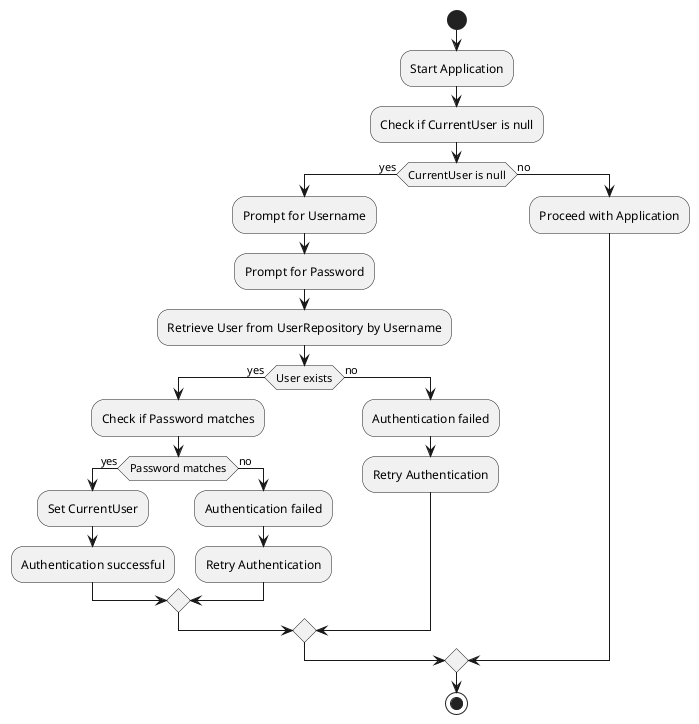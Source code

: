 @startuml
!define RECTANGLE entity

start

:Start Application;
:Check if CurrentUser is null;

if (CurrentUser is null) then (yes)
    :Prompt for Username;
    :Prompt for Password;
    :Retrieve User from UserRepository by Username;
    if (User exists) then (yes)
        :Check if Password matches;
        if (Password matches) then (yes)
            :Set CurrentUser;
            :Authentication successful;
        else (no)
            :Authentication failed;
            :Retry Authentication;
        endif
    else (no)
        :Authentication failed;
        :Retry Authentication;
    endif
else (no)
    :Proceed with Application;
endif

stop
@enduml